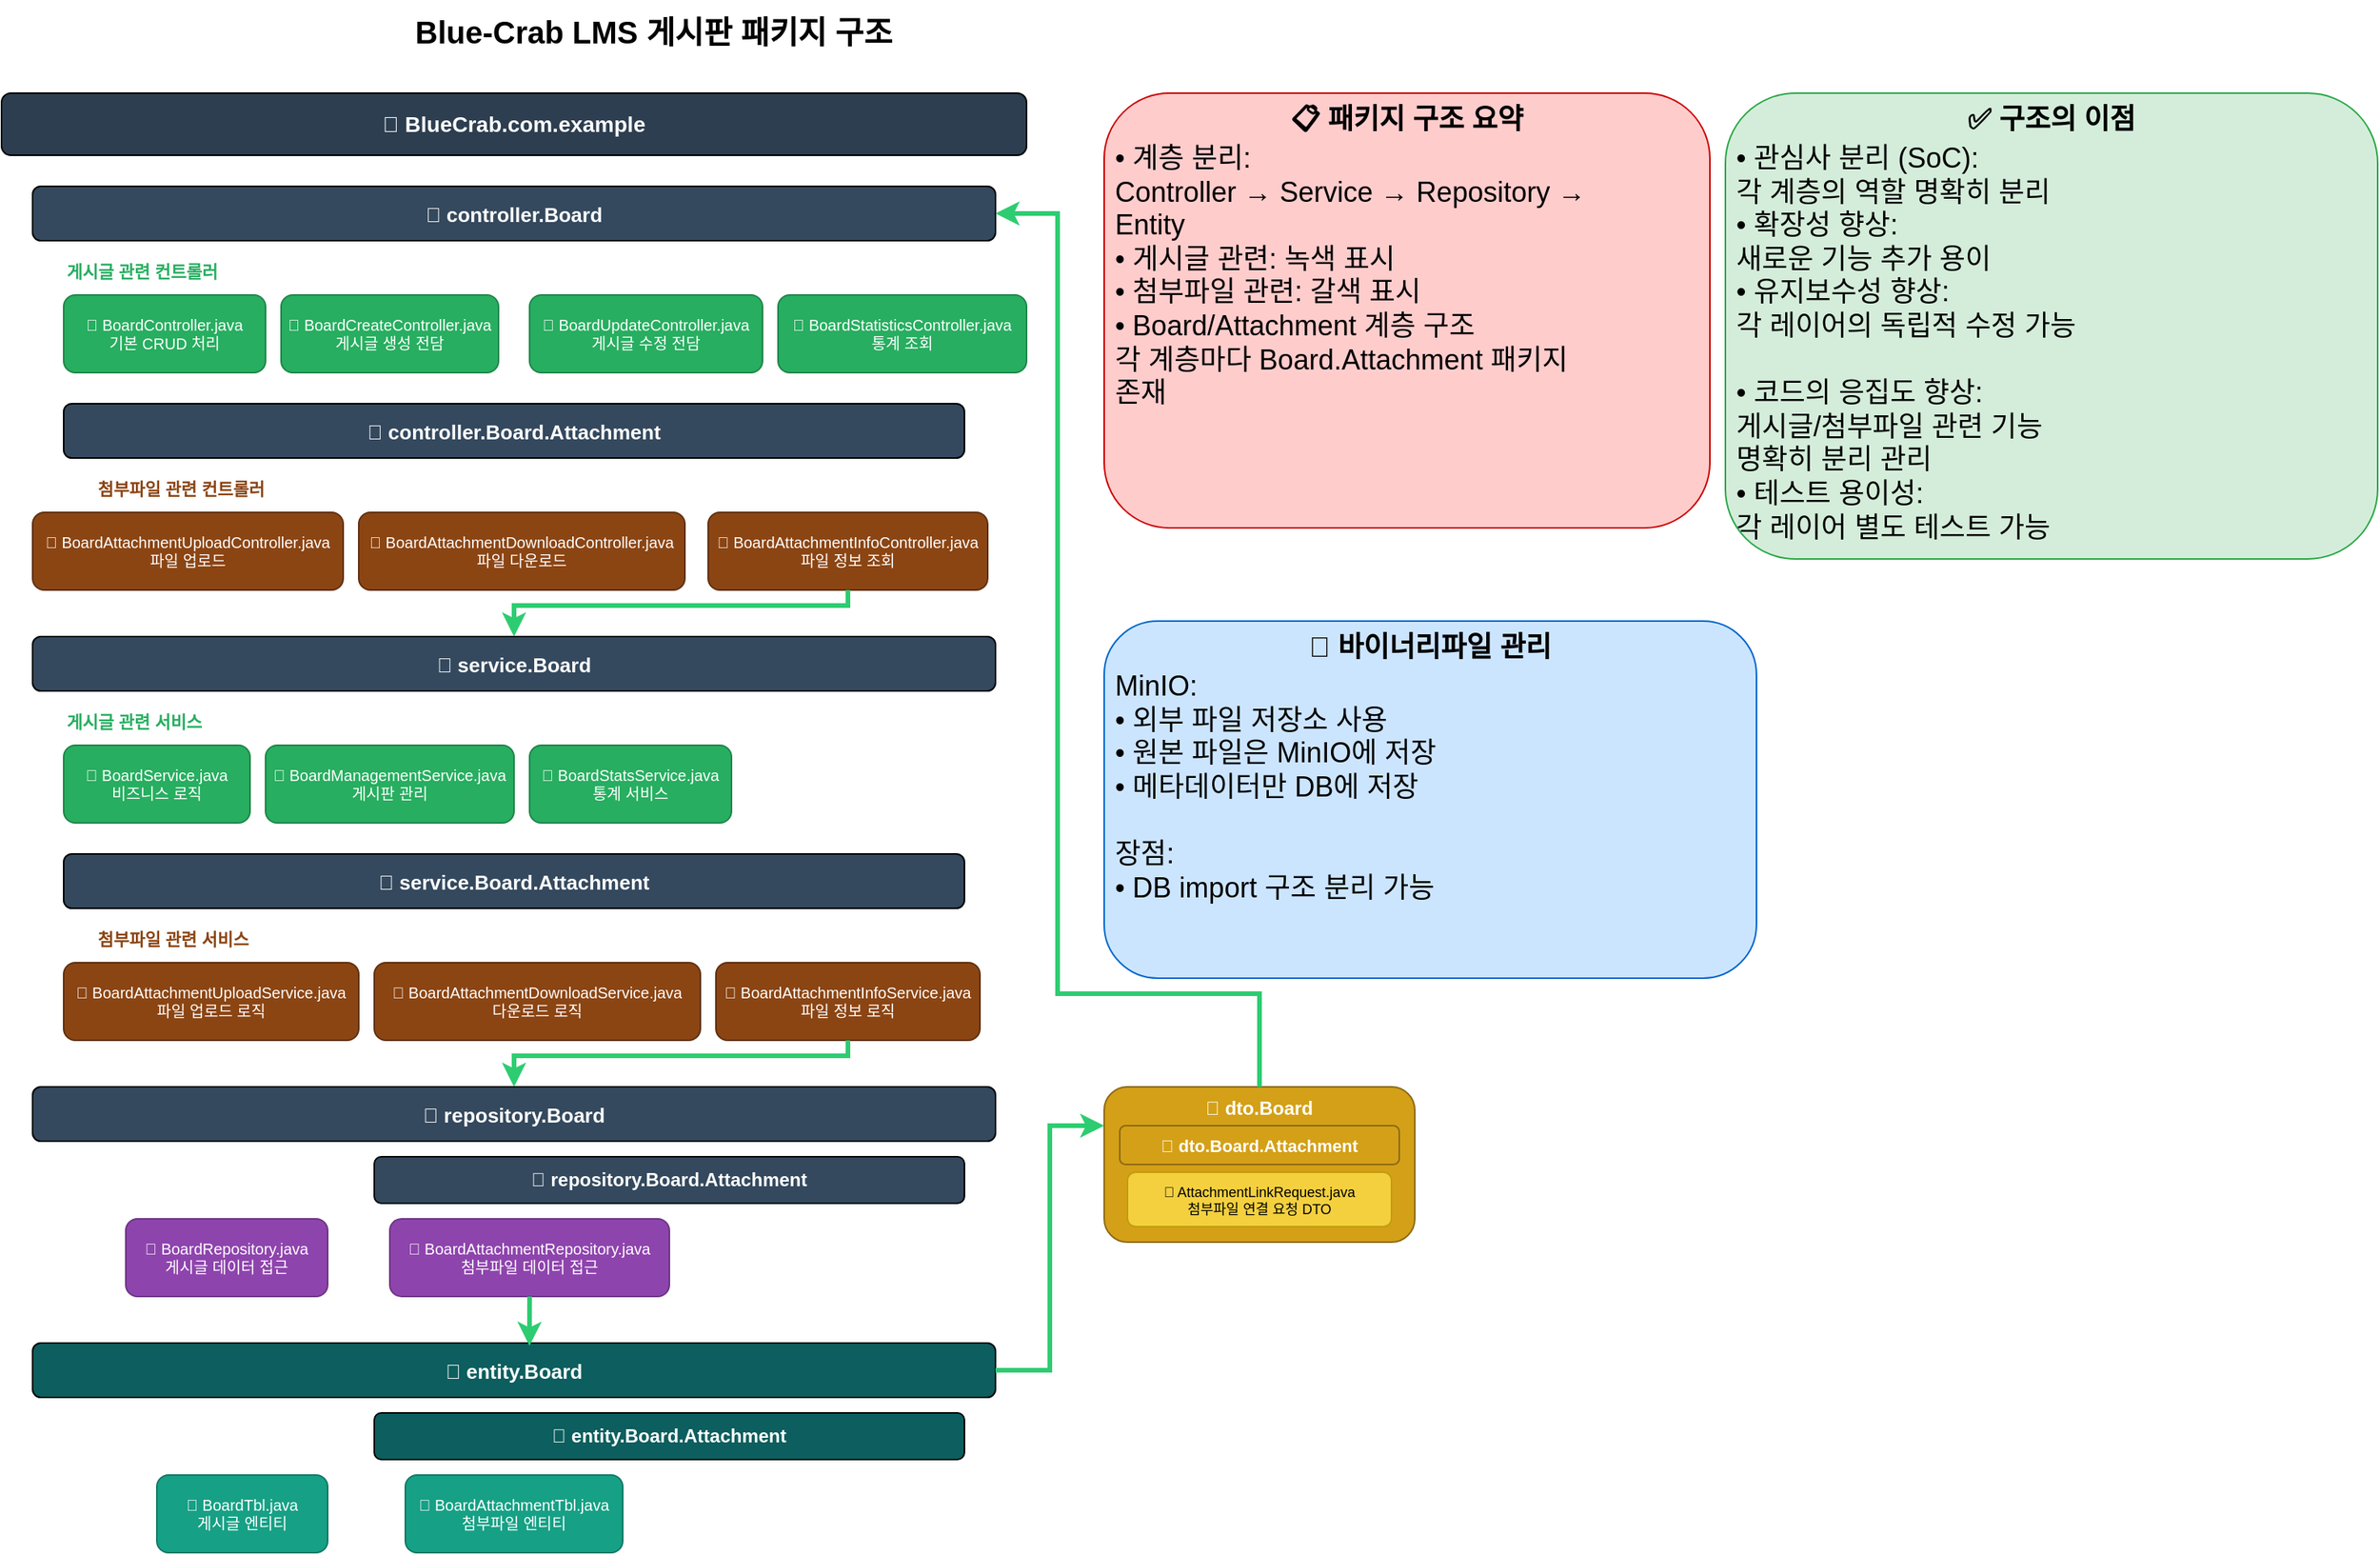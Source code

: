 <mxfile version="28.2.8">
  <diagram name="Package Structure" id="package-struct">
    <mxGraphModel dx="2037" dy="1110" grid="1" gridSize="10" guides="1" tooltips="1" connect="1" arrows="1" fold="1" page="1" pageScale="1" pageWidth="1400" pageHeight="1200" background="light-dark(#FFFFFF,#FFFFFF)" math="0" shadow="0">
      <root>
        <mxCell id="0" />
        <mxCell id="1" parent="0" />
        <mxCell id="title" value="Blue-Crab LMS 게시판 패키지 구조" style="text;html=1;strokeColor=none;fillColor=none;align=center;verticalAlign=middle;whiteSpace=wrap;rounded=0;fontSize=20;fontStyle=1;fontColor=light-dark(#000000,#000000);" parent="1" vertex="1">
          <mxGeometry x="240" y="20" width="400" height="40" as="geometry" />
        </mxCell>
        <mxCell id="root-package" value="📁 BlueCrab.com.example" style="rounded=1;whiteSpace=wrap;html=1;fillColor=#2c3e50;strokeColor=#000000;fontSize=14;fontStyle=1;fontColor=#ffffff;align=center;" parent="1" vertex="1">
          <mxGeometry x="20" y="80" width="660" height="40" as="geometry" />
        </mxCell>
        <mxCell id="controller-board-package" value="📁 controller.Board" style="rounded=1;whiteSpace=wrap;html=1;fillColor=#34495e;strokeColor=#000000;fontSize=13;fontStyle=1;fontColor=#ffffff;align=center;" parent="1" vertex="1">
          <mxGeometry x="40" y="140" width="620" height="35" as="geometry" />
        </mxCell>
        <mxCell id="board-controllers-label" value="게시글 관련 컨트롤러" style="text;html=1;strokeColor=none;fillColor=none;align=left;verticalAlign=middle;whiteSpace=wrap;rounded=0;fontSize=11;fontStyle=1;fontColor=#27ae60;" parent="1" vertex="1">
          <mxGeometry x="60" y="185" width="150" height="20" as="geometry" />
        </mxCell>
        <mxCell id="board-controller-1" value="📄 BoardController.java&#xa;기본 CRUD 처리" style="rounded=1;whiteSpace=wrap;html=1;fillColor=#27ae60;strokeColor=#1e8449;fontSize=10;fontColor=#ffffff;align=center;" parent="1" vertex="1">
          <mxGeometry x="60" y="210" width="130" height="50" as="geometry" />
        </mxCell>
        <mxCell id="board-controller-2" value="📄 BoardCreateController.java&#xa;게시글 생성 전담" style="rounded=1;whiteSpace=wrap;html=1;fillColor=#27ae60;strokeColor=#1e8449;fontSize=10;fontColor=#ffffff;align=center;" parent="1" vertex="1">
          <mxGeometry x="200" y="210" width="140" height="50" as="geometry" />
        </mxCell>
        <mxCell id="board-controller-3" value="📄 BoardUpdateController.java&#xa;게시글 수정 전담" style="rounded=1;whiteSpace=wrap;html=1;fillColor=#27ae60;strokeColor=#1e8449;fontSize=10;fontColor=#ffffff;align=center;" parent="1" vertex="1">
          <mxGeometry x="360" y="210" width="150" height="50" as="geometry" />
        </mxCell>
        <mxCell id="board-controller-4" value="📄 BoardStatisticsController.java&#xa;통계 조회" style="rounded=1;whiteSpace=wrap;html=1;fillColor=#27ae60;strokeColor=#1e8449;fontSize=10;fontColor=#ffffff;align=center;" parent="1" vertex="1">
          <mxGeometry x="520" y="210" width="160" height="50" as="geometry" />
        </mxCell>
        <mxCell id="controller-attachment-package" value="📁 controller.Board.Attachment" style="rounded=1;whiteSpace=wrap;html=1;fillColor=#34495e;strokeColor=#000000;fontSize=13;fontStyle=1;fontColor=#ffffff;align=center;" parent="1" vertex="1">
          <mxGeometry x="60" y="280" width="580" height="35" as="geometry" />
        </mxCell>
        <mxCell id="attachment-controllers-label" value="첨부파일 관련 컨트롤러" style="text;html=1;strokeColor=none;fillColor=none;align=left;verticalAlign=middle;whiteSpace=wrap;rounded=0;fontSize=11;fontStyle=1;fontColor=#8B4513;" parent="1" vertex="1">
          <mxGeometry x="80" y="325" width="150" height="20" as="geometry" />
        </mxCell>
        <mxCell id="attachment-controller-1" value="📄 BoardAttachmentUploadController.java&#xa;파일 업로드" style="rounded=1;whiteSpace=wrap;html=1;fillColor=#8B4513;strokeColor=#5D2E0F;fontSize=10;fontColor=#ffffff;align=center;" parent="1" vertex="1">
          <mxGeometry x="40" y="350" width="200" height="50" as="geometry" />
        </mxCell>
        <mxCell id="attachment-controller-2" value="📄 BoardAttachmentDownloadController.java&#xa;파일 다운로드" style="rounded=1;whiteSpace=wrap;html=1;fillColor=#8B4513;strokeColor=#5D2E0F;fontSize=10;fontColor=#ffffff;align=center;" parent="1" vertex="1">
          <mxGeometry x="250" y="350" width="210" height="50" as="geometry" />
        </mxCell>
        <mxCell id="attachment-controller-3" value="📄 BoardAttachmentInfoController.java&#xa;파일 정보 조회" style="rounded=1;whiteSpace=wrap;html=1;fillColor=#8B4513;strokeColor=#5D2E0F;fontSize=10;fontColor=#ffffff;align=center;" parent="1" vertex="1">
          <mxGeometry x="475" y="350" width="180" height="50" as="geometry" />
        </mxCell>
        <mxCell id="service-board-package" value="📁 service.Board" style="rounded=1;whiteSpace=wrap;html=1;fillColor=#34495e;strokeColor=#000000;fontSize=13;fontStyle=1;fontColor=#ffffff;align=center;" parent="1" vertex="1">
          <mxGeometry x="40" y="430" width="620" height="35" as="geometry" />
        </mxCell>
        <mxCell id="board-services-label" value="게시글 관련 서비스" style="text;html=1;strokeColor=none;fillColor=none;align=left;verticalAlign=middle;whiteSpace=wrap;rounded=0;fontSize=11;fontStyle=1;fontColor=#27ae60;" parent="1" vertex="1">
          <mxGeometry x="60" y="475" width="150" height="20" as="geometry" />
        </mxCell>
        <mxCell id="board-service-1" value="📄 BoardService.java&#xa;비즈니스 로직" style="rounded=1;whiteSpace=wrap;html=1;fillColor=#27ae60;strokeColor=#1e8449;fontSize=10;fontColor=#ffffff;align=center;" parent="1" vertex="1">
          <mxGeometry x="60" y="500" width="120" height="50" as="geometry" />
        </mxCell>
        <mxCell id="board-service-2" value="📄 BoardManagementService.java&#xa;게시판 관리" style="rounded=1;whiteSpace=wrap;html=1;fillColor=#27ae60;strokeColor=#1e8449;fontSize=10;fontColor=#ffffff;align=center;" parent="1" vertex="1">
          <mxGeometry x="190" y="500" width="160" height="50" as="geometry" />
        </mxCell>
        <mxCell id="board-service-3" value="📄 BoardStatsService.java&#xa;통계 서비스" style="rounded=1;whiteSpace=wrap;html=1;fillColor=#27ae60;strokeColor=#1e8449;fontSize=10;fontColor=#ffffff;align=center;" parent="1" vertex="1">
          <mxGeometry x="360" y="500" width="130" height="50" as="geometry" />
        </mxCell>
        <mxCell id="service-attachment-package" value="📁 service.Board.Attachment" style="rounded=1;whiteSpace=wrap;html=1;fillColor=#34495e;strokeColor=#000000;fontSize=13;fontStyle=1;fontColor=#ffffff;align=center;" parent="1" vertex="1">
          <mxGeometry x="60" y="570" width="580" height="35" as="geometry" />
        </mxCell>
        <mxCell id="attachment-services-label" value="첨부파일 관련 서비스" style="text;html=1;strokeColor=none;fillColor=none;align=left;verticalAlign=middle;whiteSpace=wrap;rounded=0;fontSize=11;fontStyle=1;fontColor=#8B4513;" parent="1" vertex="1">
          <mxGeometry x="80" y="615" width="150" height="20" as="geometry" />
        </mxCell>
        <mxCell id="attachment-service-1" value="📄 BoardAttachmentUploadService.java&#xa;파일 업로드 로직" style="rounded=1;whiteSpace=wrap;html=1;fillColor=#8B4513;strokeColor=#5D2E0F;fontSize=10;fontColor=#ffffff;align=center;" parent="1" vertex="1">
          <mxGeometry x="60" y="640" width="190" height="50" as="geometry" />
        </mxCell>
        <mxCell id="attachment-service-2" value="📄 BoardAttachmentDownloadService.java&#xa;다운로드 로직" style="rounded=1;whiteSpace=wrap;html=1;fillColor=#8B4513;strokeColor=#5D2E0F;fontSize=10;fontColor=#ffffff;align=center;" parent="1" vertex="1">
          <mxGeometry x="260" y="640" width="210" height="50" as="geometry" />
        </mxCell>
        <mxCell id="attachment-service-3" value="📄 BoardAttachmentInfoService.java&#xa;파일 정보 로직" style="rounded=1;whiteSpace=wrap;html=1;fillColor=#8B4513;strokeColor=#5D2E0F;fontSize=10;fontColor=#ffffff;align=center;" parent="1" vertex="1">
          <mxGeometry x="480" y="640" width="170" height="50" as="geometry" />
        </mxCell>
        <mxCell id="repository-board-package" value="📁 repository.Board" style="rounded=1;whiteSpace=wrap;html=1;fillColor=#34495e;strokeColor=#000000;fontSize=13;fontStyle=1;fontColor=#ffffff;align=center;" parent="1" vertex="1">
          <mxGeometry x="40" y="720" width="620" height="35" as="geometry" />
        </mxCell>
        <mxCell id="board-repository-label" value="📁 repository.Board.Attachment" style="rounded=1;whiteSpace=wrap;html=1;fillColor=#34495e;strokeColor=#000000;fontSize=12;fontStyle=1;fontColor=#ffffff;align=center;" parent="1" vertex="1">
          <mxGeometry x="260" y="765" width="380" height="30" as="geometry" />
        </mxCell>
        <mxCell id="repository-1" value="📄 BoardRepository.java&#xa;게시글 데이터 접근" style="rounded=1;whiteSpace=wrap;html=1;fillColor=#8e44ad;strokeColor=#6c3483;fontSize=10;fontColor=#ffffff;align=center;" parent="1" vertex="1">
          <mxGeometry x="100" y="805" width="130" height="50" as="geometry" />
        </mxCell>
        <mxCell id="repository-2" value="📄 BoardAttachmentRepository.java&#xa;첨부파일 데이터 접근" style="rounded=1;whiteSpace=wrap;html=1;fillColor=#8e44ad;strokeColor=#6c3483;fontSize=10;fontColor=#ffffff;align=center;" parent="1" vertex="1">
          <mxGeometry x="270" y="805" width="180" height="50" as="geometry" />
        </mxCell>
        <mxCell id="entity-board-package" value="📁 entity.Board" style="rounded=1;whiteSpace=wrap;html=1;fillColor=#0d5e5e;strokeColor=#000000;fontSize=13;fontStyle=1;fontColor=#ffffff;align=center;" parent="1" vertex="1">
          <mxGeometry x="40" y="885" width="620" height="35" as="geometry" />
        </mxCell>
        <mxCell id="entity-attachment-label" value="📁 entity.Board.Attachment" style="rounded=1;whiteSpace=wrap;html=1;fillColor=#0d5e5e;strokeColor=#000000;fontSize=12;fontStyle=1;fontColor=#ffffff;align=center;" parent="1" vertex="1">
          <mxGeometry x="260" y="930" width="380" height="30" as="geometry" />
        </mxCell>
        <mxCell id="entity-1" value="📄 BoardTbl.java&#xa;게시글 엔티티" style="rounded=1;whiteSpace=wrap;html=1;fillColor=#16a085;strokeColor=#117864;fontSize=10;fontColor=#ffffff;align=center;" parent="1" vertex="1">
          <mxGeometry x="120" y="970" width="110" height="50" as="geometry" />
        </mxCell>
        <mxCell id="entity-2" value="📄 BoardAttachmentTbl.java&#xa;첨부파일 엔티티" style="rounded=1;whiteSpace=wrap;html=1;fillColor=#16a085;strokeColor=#117864;fontSize=10;fontColor=#ffffff;align=center;" parent="1" vertex="1">
          <mxGeometry x="280" y="970" width="140" height="50" as="geometry" />
        </mxCell>
        <mxCell id="info-box-1" value="&lt;font style=&quot;font-size: 18px;&quot;&gt;📋 패키지 구조 요약&lt;/font&gt;" style="rounded=1;whiteSpace=wrap;html=1;fillColor=#ffcccc;strokeColor=#cc0000;fontSize=12;fontStyle=1;fontColor=#000000;align=center;verticalAlign=top;" parent="1" vertex="1">
          <mxGeometry x="730" y="80" width="390" height="280" as="geometry" />
        </mxCell>
        <mxCell id="info-1-text" value="&lt;font style=&quot;font-size: 18px;&quot;&gt;• 계층 분리:&lt;br&gt;  Controller → Service → Repository → Entity&lt;br&gt;• 게시글 관련: 녹색 표시&lt;br&gt;• 첨부파일 관련: 갈색 표시&lt;br&gt;• Board/Attachment 계층 구조&lt;br&gt;  각 계층마다 Board.Attachment 패키지 존재&lt;/font&gt;" style="text;html=1;strokeColor=none;fillColor=none;align=left;verticalAlign=top;whiteSpace=wrap;rounded=0;fontSize=9;fontColor=#000000;" parent="1" vertex="1">
          <mxGeometry x="735" y="105" width="315" height="215" as="geometry" />
        </mxCell>
        <mxCell id="info-box-2" value="&lt;font style=&quot;font-size: 18px;&quot;&gt;✅ 구조의 이점&lt;/font&gt;" style="rounded=1;whiteSpace=wrap;html=1;fillColor=#d4edda;strokeColor=#28a745;fontSize=12;fontStyle=1;fontColor=#000000;align=center;verticalAlign=top;" parent="1" vertex="1">
          <mxGeometry x="1130" y="80" width="420" height="300" as="geometry" />
        </mxCell>
        <mxCell id="info-2-text" value="&lt;font style=&quot;font-size: 18px;&quot;&gt;• 관심사 분리 (SoC):&lt;br&gt;  각 계층의 역할 명확히 분리&lt;br&gt;• 확장성 향상:&lt;br&gt;  새로운 기능 추가 용이&lt;br&gt;• 유지보수성 향상:&lt;br&gt;  각 레이어의 독립적 수정 가능&lt;br&gt;&lt;br&gt;• 코드의 응집도 향상:&lt;br&gt;  게시글/첨부파일 관련 기능&lt;br&gt;  명확히 분리 관리&lt;br&gt;• 테스트 용이성:&lt;br&gt;  각 레이어 별도 테스트 가능&lt;/font&gt;" style="text;html=1;strokeColor=none;fillColor=none;align=left;verticalAlign=top;whiteSpace=wrap;rounded=0;fontSize=9;fontColor=#000000;" parent="1" vertex="1">
          <mxGeometry x="1135" y="105" width="385" height="255" as="geometry" />
        </mxCell>
        <mxCell id="info-box-3" value="&lt;font style=&quot;font-size: 18px;&quot;&gt;🔧 바이너리파일 관리&lt;/font&gt;" style="rounded=1;whiteSpace=wrap;html=1;fillColor=#cce5ff;strokeColor=#0066cc;fontSize=12;fontStyle=1;fontColor=#000000;align=center;verticalAlign=top;" parent="1" vertex="1">
          <mxGeometry x="730" y="420" width="420" height="230" as="geometry" />
        </mxCell>
        <mxCell id="info-3-text" value="&lt;font style=&quot;font-size: 18px;&quot;&gt;MinIO:&lt;br&gt;• 외부 파일 저장소 사용&lt;br&gt;• 원본 파일은 MinIO에 저장&lt;br&gt;• 메타데이터만 DB에 저장&lt;br&gt;&lt;br&gt;장점:&lt;br&gt;• DB import 구조 분리 가능&lt;/font&gt;" style="text;html=1;strokeColor=none;fillColor=none;align=left;verticalAlign=top;whiteSpace=wrap;rounded=0;fontSize=9;fontColor=#000000;" parent="1" vertex="1">
          <mxGeometry x="735" y="445" width="365" height="195" as="geometry" />
        </mxCell>
        <mxCell id="dto-box" value="📁 dto.Board" style="rounded=1;whiteSpace=wrap;html=1;fillColor=#d4a017;strokeColor=#8B6914;fontSize=12;fontStyle=1;fontColor=#ffffff;align=center;verticalAlign=top;" parent="1" vertex="1">
          <mxGeometry x="730" y="720" width="200" height="100" as="geometry" />
        </mxCell>
        <mxCell id="dto-attachment-label" value="📁 dto.Board.Attachment" style="rounded=1;whiteSpace=wrap;html=1;fillColor=#d4a017;strokeColor=#8B6914;fontSize=11;fontStyle=1;fontColor=#ffffff;align=center;" parent="1" vertex="1">
          <mxGeometry x="740" y="745" width="180" height="25" as="geometry" />
        </mxCell>
        <mxCell id="dto-item" value="📄 AttachmentLinkRequest.java&#xa;첨부파일 연결 요청 DTO" style="rounded=1;whiteSpace=wrap;html=1;fillColor=#f4d03f;strokeColor=#c29d0b;fontSize=9;fontColor=#000000;align=center;" parent="1" vertex="1">
          <mxGeometry x="745" y="775" width="170" height="35" as="geometry" />
        </mxCell>
        <mxCell id="arrow1" style="rounded=0;orthogonalLoop=1;jettySize=auto;html=1;strokeColor=#2ecc71;strokeWidth=3;entryX=0.5;entryY=0;entryDx=0;entryDy=0;exitX=0.5;exitY=1;exitDx=0;exitDy=0;edgeStyle=orthogonalEdgeStyle;" parent="1" source="attachment-controller-3" target="service-board-package" edge="1">
          <mxGeometry relative="1" as="geometry">
            <mxPoint x="530" y="400" as="sourcePoint" />
            <mxPoint x="350" y="430" as="targetPoint" />
            <Array as="points">
              <mxPoint x="565" y="410" />
              <mxPoint x="350" y="410" />
            </Array>
          </mxGeometry>
        </mxCell>
        <mxCell id="arrow2" style="rounded=0;orthogonalLoop=1;jettySize=auto;html=1;strokeColor=#2ecc71;strokeWidth=3;entryX=0.5;entryY=0;entryDx=0;entryDy=0;exitX=0.5;exitY=1;exitDx=0;exitDy=0;edgeStyle=orthogonalEdgeStyle;" parent="1" source="attachment-service-3" target="repository-board-package" edge="1">
          <mxGeometry relative="1" as="geometry">
            <mxPoint x="495" y="690" as="sourcePoint" />
            <mxPoint x="350" y="720" as="targetPoint" />
            <Array as="points">
              <mxPoint x="565" y="700" />
              <mxPoint x="350" y="700" />
            </Array>
          </mxGeometry>
        </mxCell>
        <mxCell id="arrow3" style="rounded=0;orthogonalLoop=1;jettySize=auto;html=1;strokeColor=#2ecc71;strokeWidth=3;exitX=0.5;exitY=1;exitDx=0;exitDy=0;entryX=0.516;entryY=0.051;entryDx=0;entryDy=0;entryPerimeter=0;" parent="1" source="repository-2" target="entity-board-package" edge="1">
          <mxGeometry relative="1" as="geometry">
            <mxPoint x="360" y="855" as="sourcePoint" />
            <mxPoint x="360" y="880" as="targetPoint" />
          </mxGeometry>
        </mxCell>
        <mxCell id="PfjxKrjLmBV5HSzcT6b4-1" style="rounded=0;orthogonalLoop=1;jettySize=auto;html=1;strokeColor=#2ecc71;strokeWidth=3;entryX=0;entryY=0.25;entryDx=0;entryDy=0;exitX=1;exitY=0.5;exitDx=0;exitDy=0;edgeStyle=orthogonalEdgeStyle;" edge="1" parent="1" source="entity-board-package" target="dto-box">
          <mxGeometry relative="1" as="geometry">
            <mxPoint x="555" y="710" as="sourcePoint" />
            <mxPoint x="410" y="740" as="targetPoint" />
          </mxGeometry>
        </mxCell>
        <mxCell id="PfjxKrjLmBV5HSzcT6b4-2" style="rounded=0;orthogonalLoop=1;jettySize=auto;html=1;strokeColor=#2ecc71;strokeWidth=3;entryX=1;entryY=0.5;entryDx=0;entryDy=0;exitX=0.5;exitY=0;exitDx=0;exitDy=0;edgeStyle=orthogonalEdgeStyle;" edge="1" parent="1" source="dto-box" target="controller-board-package">
          <mxGeometry relative="1" as="geometry">
            <mxPoint x="885" y="610" as="sourcePoint" />
            <mxPoint x="740" y="640" as="targetPoint" />
            <Array as="points">
              <mxPoint x="830" y="660" />
              <mxPoint x="700" y="660" />
              <mxPoint x="700" y="158" />
            </Array>
          </mxGeometry>
        </mxCell>
      </root>
    </mxGraphModel>
  </diagram>
</mxfile>
